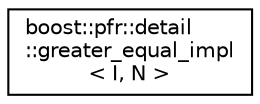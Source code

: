 digraph "Graphical Class Hierarchy"
{
  edge [fontname="Helvetica",fontsize="10",labelfontname="Helvetica",labelfontsize="10"];
  node [fontname="Helvetica",fontsize="10",shape=record];
  rankdir="LR";
  Node0 [label="boost::pfr::detail\l::greater_equal_impl\l\< I, N \>",height=0.2,width=0.4,color="black", fillcolor="white", style="filled",URL="$structboost_1_1pfr_1_1detail_1_1greater__equal__impl.html"];
}

